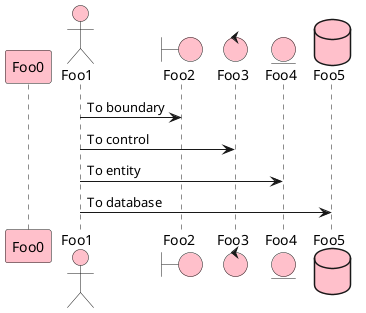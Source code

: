 {
  "sha1": "a105eh6z8omfvs70k6tf6h6ksb83vmg",
  "insertion": {
    "when": "2024-05-30T20:48:21.802Z",
    "url": "http://plantuml.sourceforge.net/qa/?qa=5354/sequence-participant-color-missing",
    "user": "plantuml@gmail.com"
  }
}
@startuml
participant Foo0 #Pink
actor Foo1 #Pink
boundary Foo2 #Pink
control Foo3 #Pink
entity Foo4 #Pink
database Foo5 #Pink
Foo1 -> Foo2 : To boundary
Foo1 -> Foo3 : To control
Foo1 -> Foo4 : To entity
Foo1 -> Foo5 : To database
@enduml
